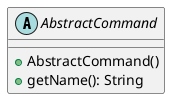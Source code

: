 @startuml

    abstract class AbstractCommand {
        +AbstractCommand()
        +getName(): String
    }

@enduml

